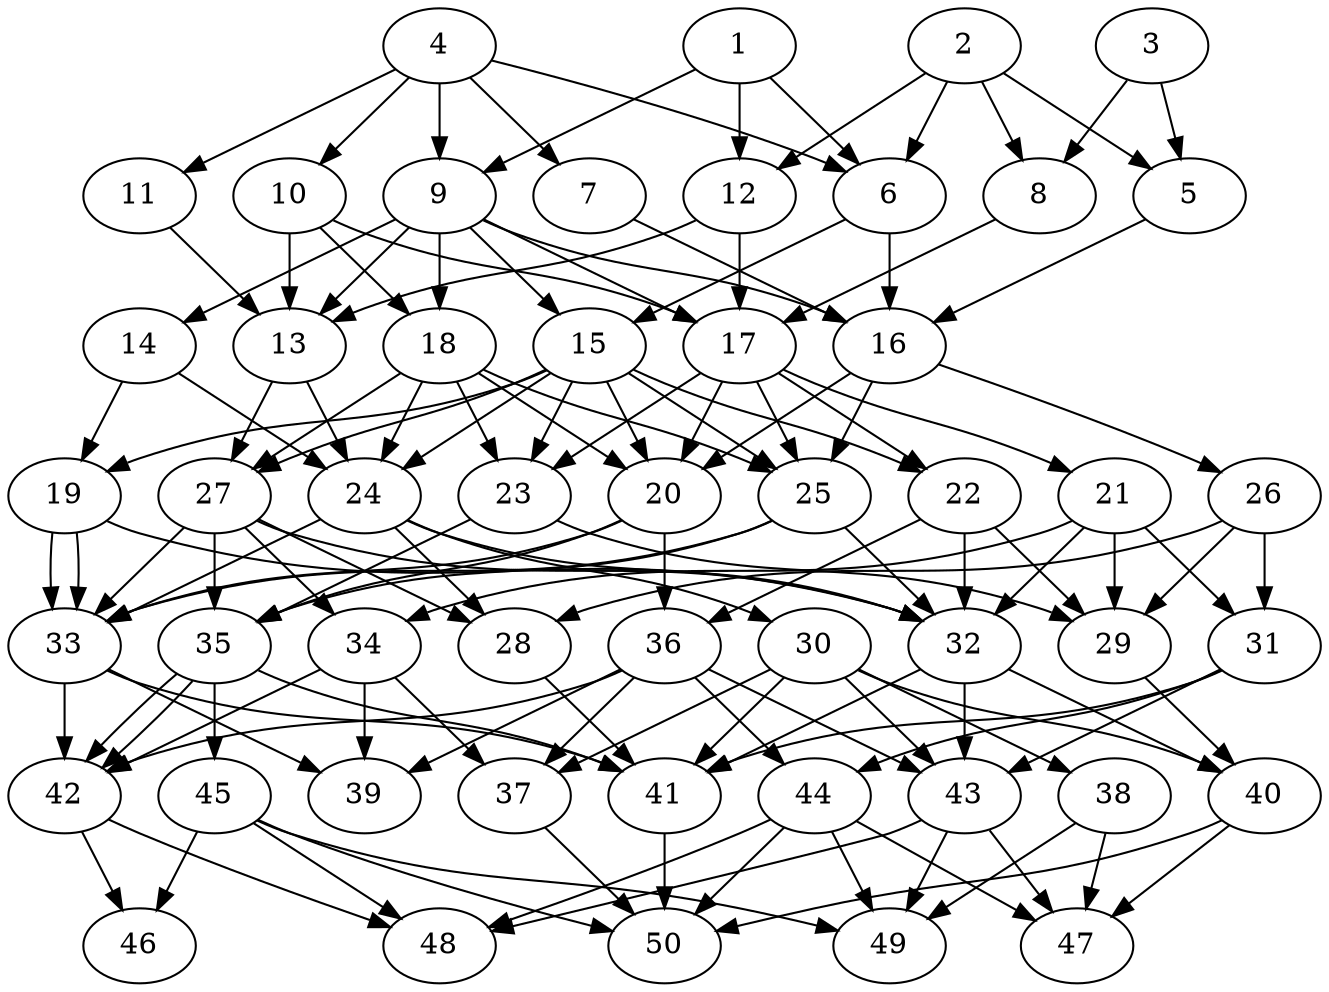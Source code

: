 // DAG automatically generated by daggen at Thu Oct  3 14:07:56 2019
// ./daggen --dot -n 50 --ccr 0.4 --fat 0.5 --regular 0.5 --density 0.6 --mindata 5242880 --maxdata 52428800 
digraph G {
  1 [size="91438080", alpha="0.11", expect_size="36575232"] 
  1 -> 6 [size ="36575232"]
  1 -> 9 [size ="36575232"]
  1 -> 12 [size ="36575232"]
  2 [size="124267520", alpha="0.19", expect_size="49707008"] 
  2 -> 5 [size ="49707008"]
  2 -> 6 [size ="49707008"]
  2 -> 8 [size ="49707008"]
  2 -> 12 [size ="49707008"]
  3 [size="84974080", alpha="0.11", expect_size="33989632"] 
  3 -> 5 [size ="33989632"]
  3 -> 8 [size ="33989632"]
  4 [size="86420480", alpha="0.08", expect_size="34568192"] 
  4 -> 6 [size ="34568192"]
  4 -> 7 [size ="34568192"]
  4 -> 9 [size ="34568192"]
  4 -> 10 [size ="34568192"]
  4 -> 11 [size ="34568192"]
  5 [size="31997440", alpha="0.00", expect_size="12798976"] 
  5 -> 16 [size ="12798976"]
  6 [size="74129920", alpha="0.10", expect_size="29651968"] 
  6 -> 15 [size ="29651968"]
  6 -> 16 [size ="29651968"]
  7 [size="29637120", alpha="0.07", expect_size="11854848"] 
  7 -> 16 [size ="11854848"]
  8 [size="116712960", alpha="0.18", expect_size="46685184"] 
  8 -> 17 [size ="46685184"]
  9 [size="127797760", alpha="0.05", expect_size="51119104"] 
  9 -> 13 [size ="51119104"]
  9 -> 14 [size ="51119104"]
  9 -> 15 [size ="51119104"]
  9 -> 16 [size ="51119104"]
  9 -> 17 [size ="51119104"]
  9 -> 18 [size ="51119104"]
  10 [size="113904640", alpha="0.02", expect_size="45561856"] 
  10 -> 13 [size ="45561856"]
  10 -> 17 [size ="45561856"]
  10 -> 18 [size ="45561856"]
  11 [size="102850560", alpha="0.20", expect_size="41140224"] 
  11 -> 13 [size ="41140224"]
  12 [size="49123840", alpha="0.15", expect_size="19649536"] 
  12 -> 13 [size ="19649536"]
  12 -> 17 [size ="19649536"]
  13 [size="43486720", alpha="0.09", expect_size="17394688"] 
  13 -> 24 [size ="17394688"]
  13 -> 27 [size ="17394688"]
  14 [size="107496960", alpha="0.11", expect_size="42998784"] 
  14 -> 19 [size ="42998784"]
  14 -> 24 [size ="42998784"]
  15 [size="34140160", alpha="0.11", expect_size="13656064"] 
  15 -> 19 [size ="13656064"]
  15 -> 20 [size ="13656064"]
  15 -> 22 [size ="13656064"]
  15 -> 23 [size ="13656064"]
  15 -> 24 [size ="13656064"]
  15 -> 25 [size ="13656064"]
  15 -> 27 [size ="13656064"]
  16 [size="34245120", alpha="0.17", expect_size="13698048"] 
  16 -> 20 [size ="13698048"]
  16 -> 25 [size ="13698048"]
  16 -> 26 [size ="13698048"]
  17 [size="92229120", alpha="0.11", expect_size="36891648"] 
  17 -> 20 [size ="36891648"]
  17 -> 21 [size ="36891648"]
  17 -> 22 [size ="36891648"]
  17 -> 23 [size ="36891648"]
  17 -> 25 [size ="36891648"]
  18 [size="18114560", alpha="0.16", expect_size="7245824"] 
  18 -> 20 [size ="7245824"]
  18 -> 23 [size ="7245824"]
  18 -> 24 [size ="7245824"]
  18 -> 25 [size ="7245824"]
  18 -> 27 [size ="7245824"]
  19 [size="123036160", alpha="0.16", expect_size="49214464"] 
  19 -> 32 [size ="49214464"]
  19 -> 33 [size ="49214464"]
  19 -> 33 [size ="49214464"]
  20 [size="34524160", alpha="0.13", expect_size="13809664"] 
  20 -> 33 [size ="13809664"]
  20 -> 35 [size ="13809664"]
  20 -> 36 [size ="13809664"]
  21 [size="49105920", alpha="0.03", expect_size="19642368"] 
  21 -> 29 [size ="19642368"]
  21 -> 31 [size ="19642368"]
  21 -> 32 [size ="19642368"]
  21 -> 34 [size ="19642368"]
  22 [size="47526400", alpha="0.13", expect_size="19010560"] 
  22 -> 29 [size ="19010560"]
  22 -> 32 [size ="19010560"]
  22 -> 36 [size ="19010560"]
  23 [size="16437760", alpha="0.14", expect_size="6575104"] 
  23 -> 29 [size ="6575104"]
  23 -> 35 [size ="6575104"]
  24 [size="67804160", alpha="0.08", expect_size="27121664"] 
  24 -> 28 [size ="27121664"]
  24 -> 30 [size ="27121664"]
  24 -> 32 [size ="27121664"]
  24 -> 33 [size ="27121664"]
  25 [size="13703680", alpha="0.06", expect_size="5481472"] 
  25 -> 32 [size ="5481472"]
  25 -> 33 [size ="5481472"]
  25 -> 35 [size ="5481472"]
  26 [size="76569600", alpha="0.13", expect_size="30627840"] 
  26 -> 28 [size ="30627840"]
  26 -> 29 [size ="30627840"]
  26 -> 31 [size ="30627840"]
  27 [size="58301440", alpha="0.03", expect_size="23320576"] 
  27 -> 28 [size ="23320576"]
  27 -> 32 [size ="23320576"]
  27 -> 33 [size ="23320576"]
  27 -> 34 [size ="23320576"]
  27 -> 35 [size ="23320576"]
  28 [size="120532480", alpha="0.11", expect_size="48212992"] 
  28 -> 41 [size ="48212992"]
  29 [size="96391680", alpha="0.19", expect_size="38556672"] 
  29 -> 40 [size ="38556672"]
  30 [size="70617600", alpha="0.03", expect_size="28247040"] 
  30 -> 37 [size ="28247040"]
  30 -> 38 [size ="28247040"]
  30 -> 40 [size ="28247040"]
  30 -> 41 [size ="28247040"]
  30 -> 43 [size ="28247040"]
  31 [size="28610560", alpha="0.03", expect_size="11444224"] 
  31 -> 41 [size ="11444224"]
  31 -> 43 [size ="11444224"]
  31 -> 44 [size ="11444224"]
  32 [size="48701440", alpha="0.09", expect_size="19480576"] 
  32 -> 40 [size ="19480576"]
  32 -> 41 [size ="19480576"]
  32 -> 43 [size ="19480576"]
  33 [size="124090880", alpha="0.19", expect_size="49636352"] 
  33 -> 39 [size ="49636352"]
  33 -> 41 [size ="49636352"]
  33 -> 42 [size ="49636352"]
  34 [size="90716160", alpha="0.06", expect_size="36286464"] 
  34 -> 37 [size ="36286464"]
  34 -> 39 [size ="36286464"]
  34 -> 42 [size ="36286464"]
  35 [size="21890560", alpha="0.17", expect_size="8756224"] 
  35 -> 41 [size ="8756224"]
  35 -> 42 [size ="8756224"]
  35 -> 42 [size ="8756224"]
  35 -> 45 [size ="8756224"]
  36 [size="54469120", alpha="0.11", expect_size="21787648"] 
  36 -> 37 [size ="21787648"]
  36 -> 39 [size ="21787648"]
  36 -> 42 [size ="21787648"]
  36 -> 43 [size ="21787648"]
  36 -> 44 [size ="21787648"]
  37 [size="13547520", alpha="0.18", expect_size="5419008"] 
  37 -> 50 [size ="5419008"]
  38 [size="33620480", alpha="0.07", expect_size="13448192"] 
  38 -> 47 [size ="13448192"]
  38 -> 49 [size ="13448192"]
  39 [size="100331520", alpha="0.14", expect_size="40132608"] 
  40 [size="92444160", alpha="0.04", expect_size="36977664"] 
  40 -> 47 [size ="36977664"]
  40 -> 50 [size ="36977664"]
  41 [size="110750720", alpha="0.01", expect_size="44300288"] 
  41 -> 50 [size ="44300288"]
  42 [size="127037440", alpha="0.04", expect_size="50814976"] 
  42 -> 46 [size ="50814976"]
  42 -> 48 [size ="50814976"]
  43 [size="59351040", alpha="0.07", expect_size="23740416"] 
  43 -> 47 [size ="23740416"]
  43 -> 48 [size ="23740416"]
  43 -> 49 [size ="23740416"]
  44 [size="56035840", alpha="0.19", expect_size="22414336"] 
  44 -> 47 [size ="22414336"]
  44 -> 48 [size ="22414336"]
  44 -> 49 [size ="22414336"]
  44 -> 50 [size ="22414336"]
  45 [size="93521920", alpha="0.11", expect_size="37408768"] 
  45 -> 46 [size ="37408768"]
  45 -> 48 [size ="37408768"]
  45 -> 49 [size ="37408768"]
  45 -> 50 [size ="37408768"]
  46 [size="74874880", alpha="0.15", expect_size="29949952"] 
  47 [size="21235200", alpha="0.06", expect_size="8494080"] 
  48 [size="129692160", alpha="0.15", expect_size="51876864"] 
  49 [size="51356160", alpha="0.18", expect_size="20542464"] 
  50 [size="14126080", alpha="0.11", expect_size="5650432"] 
}
